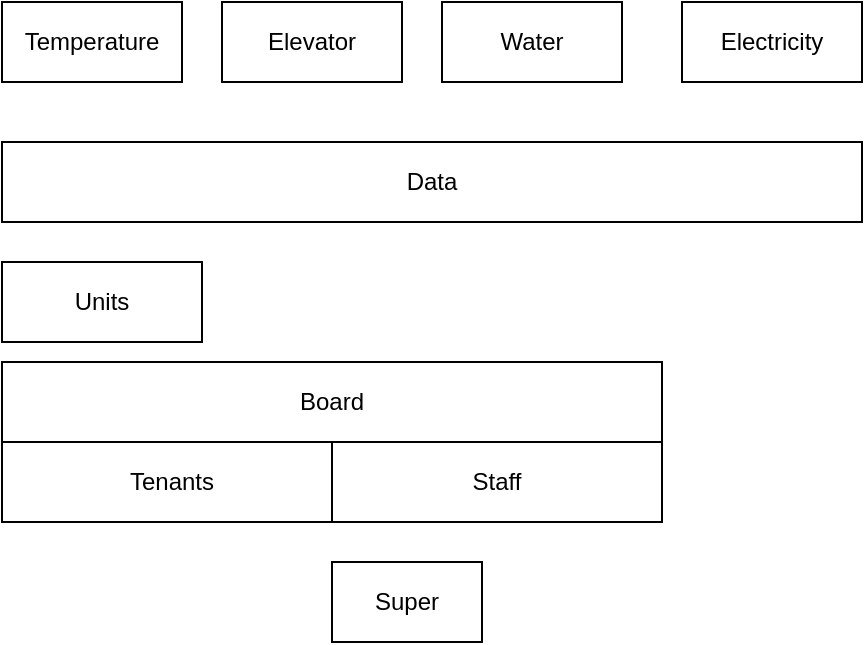 <mxfile version="14.1.9" type="github">
  <diagram id="s_aSqhqaMyfdKiyAlTjn" name="Page-1">
    <mxGraphModel dx="946" dy="578" grid="1" gridSize="10" guides="1" tooltips="1" connect="1" arrows="1" fold="1" page="1" pageScale="1" pageWidth="850" pageHeight="1100" math="0" shadow="0">
      <root>
        <mxCell id="0" />
        <mxCell id="1" parent="0" />
        <mxCell id="ag201TZ68XxDRu8HjOaW-1" value="Tenants" style="rounded=0;whiteSpace=wrap;html=1;" vertex="1" parent="1">
          <mxGeometry x="200" y="320" width="170" height="40" as="geometry" />
        </mxCell>
        <mxCell id="ag201TZ68XxDRu8HjOaW-2" value="Units" style="rounded=0;whiteSpace=wrap;html=1;" vertex="1" parent="1">
          <mxGeometry x="200" y="230" width="100" height="40" as="geometry" />
        </mxCell>
        <mxCell id="ag201TZ68XxDRu8HjOaW-4" value="Data" style="rounded=0;whiteSpace=wrap;html=1;" vertex="1" parent="1">
          <mxGeometry x="200" y="170" width="430" height="40" as="geometry" />
        </mxCell>
        <mxCell id="ag201TZ68XxDRu8HjOaW-5" value="Temperature" style="rounded=0;whiteSpace=wrap;html=1;" vertex="1" parent="1">
          <mxGeometry x="200" y="100" width="90" height="40" as="geometry" />
        </mxCell>
        <mxCell id="ag201TZ68XxDRu8HjOaW-6" value="Elevator" style="rounded=0;whiteSpace=wrap;html=1;" vertex="1" parent="1">
          <mxGeometry x="310" y="100" width="90" height="40" as="geometry" />
        </mxCell>
        <mxCell id="ag201TZ68XxDRu8HjOaW-7" value="Water" style="rounded=0;whiteSpace=wrap;html=1;" vertex="1" parent="1">
          <mxGeometry x="420" y="100" width="90" height="40" as="geometry" />
        </mxCell>
        <mxCell id="ag201TZ68XxDRu8HjOaW-8" value="Electricity" style="rounded=0;whiteSpace=wrap;html=1;" vertex="1" parent="1">
          <mxGeometry x="540" y="100" width="90" height="40" as="geometry" />
        </mxCell>
        <mxCell id="ag201TZ68XxDRu8HjOaW-9" value="Staff" style="rounded=0;whiteSpace=wrap;html=1;" vertex="1" parent="1">
          <mxGeometry x="365" y="320" width="165" height="40" as="geometry" />
        </mxCell>
        <mxCell id="ag201TZ68XxDRu8HjOaW-10" value="Super" style="rounded=0;whiteSpace=wrap;html=1;" vertex="1" parent="1">
          <mxGeometry x="365" y="380" width="75" height="40" as="geometry" />
        </mxCell>
        <mxCell id="ag201TZ68XxDRu8HjOaW-11" value="Board" style="rounded=0;whiteSpace=wrap;html=1;" vertex="1" parent="1">
          <mxGeometry x="200" y="280" width="330" height="40" as="geometry" />
        </mxCell>
      </root>
    </mxGraphModel>
  </diagram>
</mxfile>
